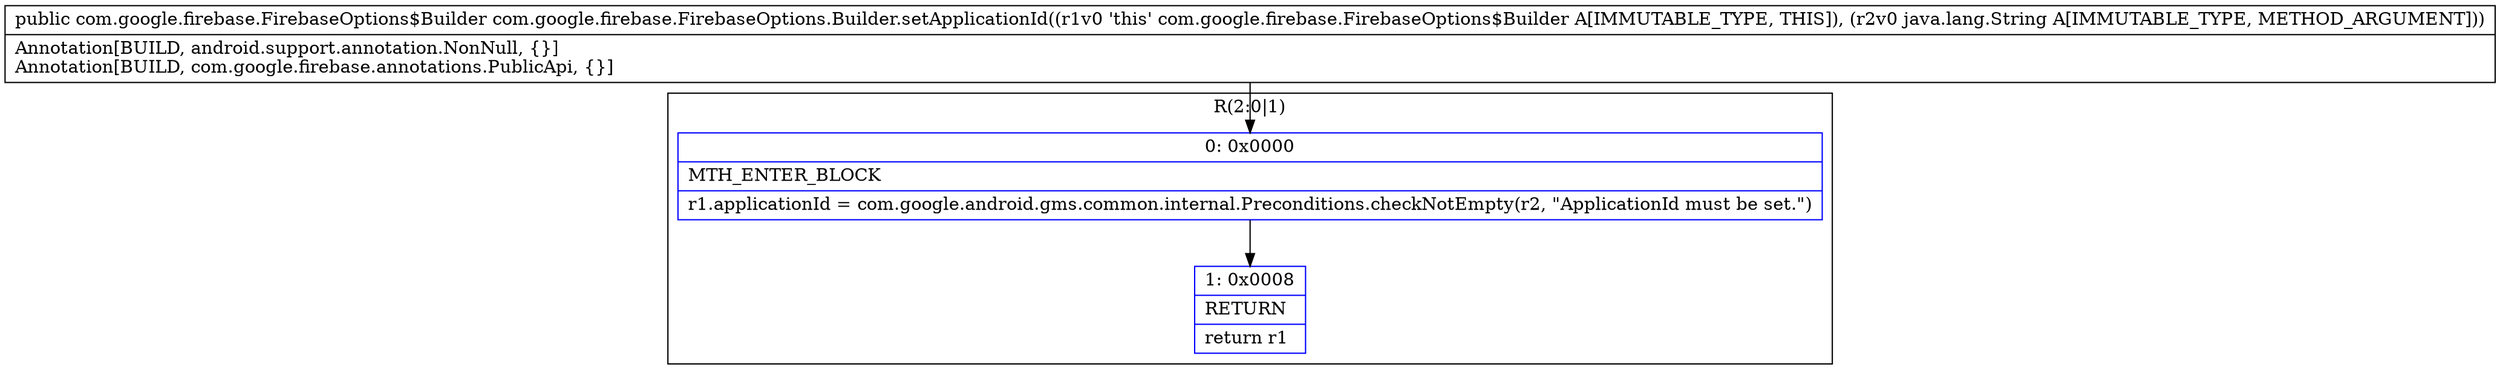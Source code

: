 digraph "CFG forcom.google.firebase.FirebaseOptions.Builder.setApplicationId(Ljava\/lang\/String;)Lcom\/google\/firebase\/FirebaseOptions$Builder;" {
subgraph cluster_Region_1946712923 {
label = "R(2:0|1)";
node [shape=record,color=blue];
Node_0 [shape=record,label="{0\:\ 0x0000|MTH_ENTER_BLOCK\l|r1.applicationId = com.google.android.gms.common.internal.Preconditions.checkNotEmpty(r2, \"ApplicationId must be set.\")\l}"];
Node_1 [shape=record,label="{1\:\ 0x0008|RETURN\l|return r1\l}"];
}
MethodNode[shape=record,label="{public com.google.firebase.FirebaseOptions$Builder com.google.firebase.FirebaseOptions.Builder.setApplicationId((r1v0 'this' com.google.firebase.FirebaseOptions$Builder A[IMMUTABLE_TYPE, THIS]), (r2v0 java.lang.String A[IMMUTABLE_TYPE, METHOD_ARGUMENT]))  | Annotation[BUILD, android.support.annotation.NonNull, \{\}]\lAnnotation[BUILD, com.google.firebase.annotations.PublicApi, \{\}]\l}"];
MethodNode -> Node_0;
Node_0 -> Node_1;
}

